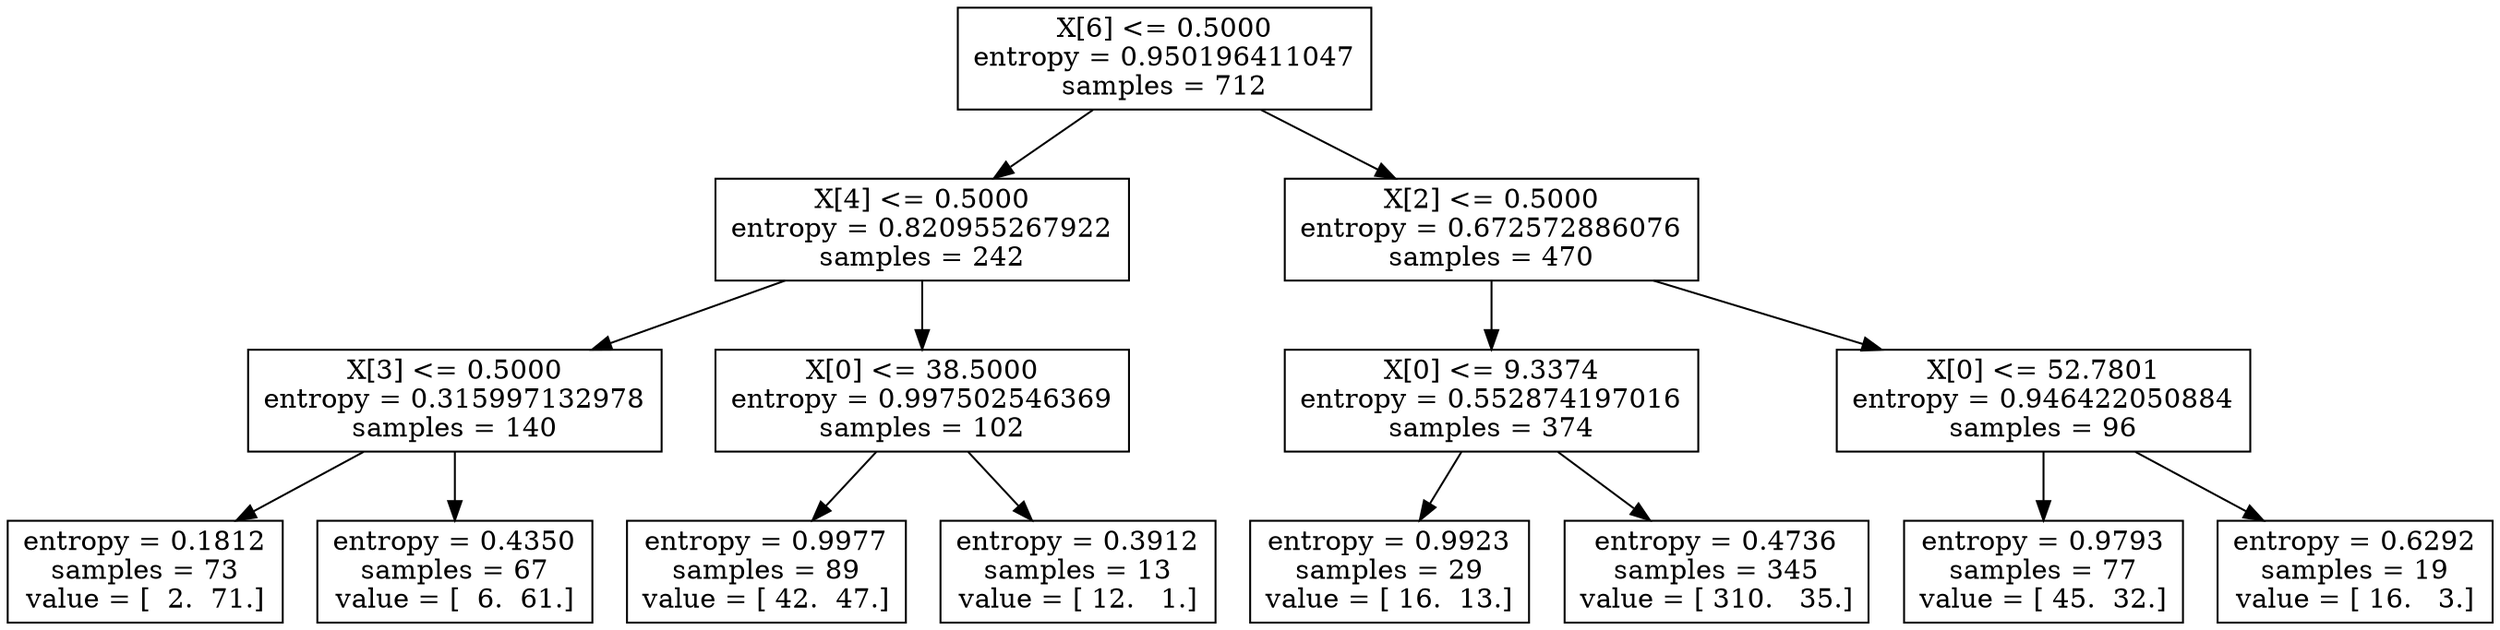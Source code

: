 digraph Tree {
0 [label="X[6] <= 0.5000\nentropy = 0.950196411047\nsamples = 712", shape="box"] ;
1 [label="X[4] <= 0.5000\nentropy = 0.820955267922\nsamples = 242", shape="box"] ;
0 -> 1 ;
2 [label="X[3] <= 0.5000\nentropy = 0.315997132978\nsamples = 140", shape="box"] ;
1 -> 2 ;
3 [label="entropy = 0.1812\nsamples = 73\nvalue = [  2.  71.]", shape="box"] ;
2 -> 3 ;
4 [label="entropy = 0.4350\nsamples = 67\nvalue = [  6.  61.]", shape="box"] ;
2 -> 4 ;
5 [label="X[0] <= 38.5000\nentropy = 0.997502546369\nsamples = 102", shape="box"] ;
1 -> 5 ;
6 [label="entropy = 0.9977\nsamples = 89\nvalue = [ 42.  47.]", shape="box"] ;
5 -> 6 ;
7 [label="entropy = 0.3912\nsamples = 13\nvalue = [ 12.   1.]", shape="box"] ;
5 -> 7 ;
8 [label="X[2] <= 0.5000\nentropy = 0.672572886076\nsamples = 470", shape="box"] ;
0 -> 8 ;
9 [label="X[0] <= 9.3374\nentropy = 0.552874197016\nsamples = 374", shape="box"] ;
8 -> 9 ;
10 [label="entropy = 0.9923\nsamples = 29\nvalue = [ 16.  13.]", shape="box"] ;
9 -> 10 ;
11 [label="entropy = 0.4736\nsamples = 345\nvalue = [ 310.   35.]", shape="box"] ;
9 -> 11 ;
12 [label="X[0] <= 52.7801\nentropy = 0.946422050884\nsamples = 96", shape="box"] ;
8 -> 12 ;
13 [label="entropy = 0.9793\nsamples = 77\nvalue = [ 45.  32.]", shape="box"] ;
12 -> 13 ;
14 [label="entropy = 0.6292\nsamples = 19\nvalue = [ 16.   3.]", shape="box"] ;
12 -> 14 ;
}